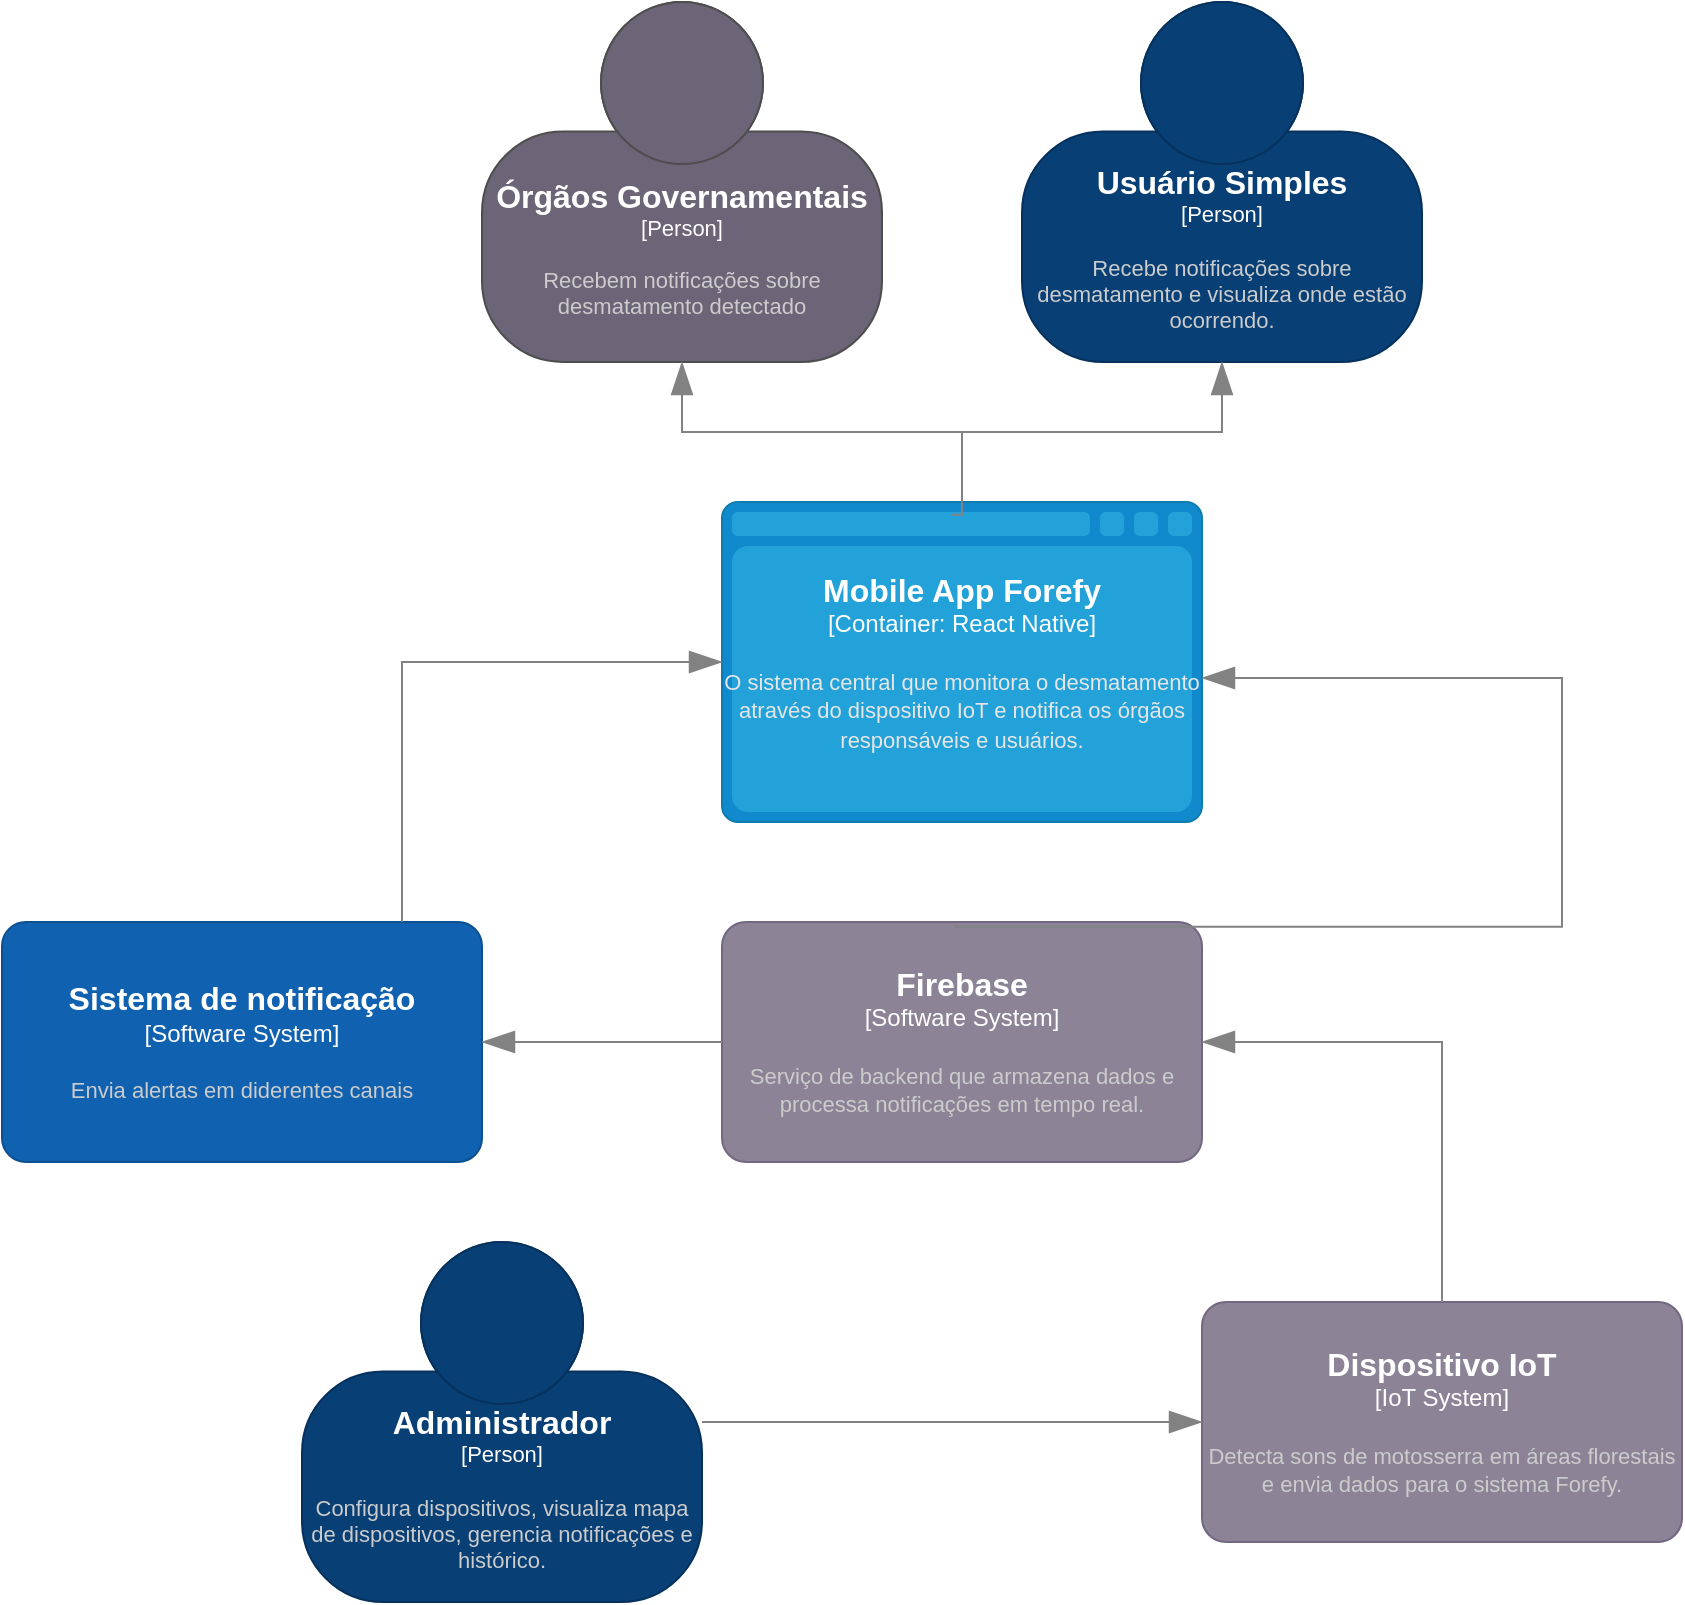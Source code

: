 <mxfile version="24.7.17">
  <diagram name="Página-1" id="lyPQtfbcKppLj8p_dFEn">
    <mxGraphModel dx="2963" dy="1282" grid="1" gridSize="10" guides="1" tooltips="1" connect="1" arrows="1" fold="1" page="1" pageScale="1" pageWidth="827" pageHeight="1169" math="0" shadow="0">
      <root>
        <mxCell id="0" />
        <mxCell id="1" parent="0" />
        <object placeholders="1" c4Name="Administrador" c4Type="Person" c4Description="Configura dispositivos, visualiza mapa de dispositivos, gerencia notificações e histórico." label="&lt;font style=&quot;font-size: 16px&quot;&gt;&lt;b&gt;%c4Name%&lt;/b&gt;&lt;/font&gt;&lt;div&gt;[%c4Type%]&lt;/div&gt;&lt;br&gt;&lt;div&gt;&lt;font style=&quot;font-size: 11px&quot;&gt;&lt;font color=&quot;#cccccc&quot;&gt;%c4Description%&lt;/font&gt;&lt;/div&gt;" id="VFuvf4gVk57fB-TS3eM9-1">
          <mxCell style="html=1;fontSize=11;dashed=0;whiteSpace=wrap;fillColor=#083F75;strokeColor=#06315C;fontColor=#ffffff;shape=mxgraph.c4.person2;align=center;metaEdit=1;points=[[0.5,0,0],[1,0.5,0],[1,0.75,0],[0.75,1,0],[0.5,1,0],[0.25,1,0],[0,0.75,0],[0,0.5,0]];resizable=0;" vertex="1" parent="1">
            <mxGeometry x="20" y="730" width="200" height="180" as="geometry" />
          </mxCell>
        </object>
        <object placeholders="1" c4Name="Usuário Simples" c4Type="Person" c4Description="Recebe notificações sobre desmatamento e visualiza onde estão ocorrendo." label="&lt;font style=&quot;font-size: 16px&quot;&gt;&lt;b&gt;%c4Name%&lt;/b&gt;&lt;/font&gt;&lt;div&gt;[%c4Type%]&lt;/div&gt;&lt;br&gt;&lt;div&gt;&lt;font style=&quot;font-size: 11px&quot;&gt;&lt;font color=&quot;#cccccc&quot;&gt;%c4Description%&lt;/font&gt;&lt;/div&gt;" id="VFuvf4gVk57fB-TS3eM9-2">
          <mxCell style="html=1;fontSize=11;dashed=0;whiteSpace=wrap;fillColor=#083F75;strokeColor=#06315C;fontColor=#ffffff;shape=mxgraph.c4.person2;align=center;metaEdit=1;points=[[0.5,0,0],[1,0.5,0],[1,0.75,0],[0.75,1,0],[0.5,1,0],[0.25,1,0],[0,0.75,0],[0,0.5,0]];resizable=0;" vertex="1" parent="1">
            <mxGeometry x="380" y="110" width="200" height="180" as="geometry" />
          </mxCell>
        </object>
        <object placeholders="1" c4Name="Órgãos Governamentais" c4Type="Person" c4Description="Recebem notificações sobre desmatamento detectado" label="&lt;font style=&quot;font-size: 16px&quot;&gt;&lt;b&gt;%c4Name%&lt;/b&gt;&lt;/font&gt;&lt;div&gt;[%c4Type%]&lt;/div&gt;&lt;br&gt;&lt;div&gt;&lt;font style=&quot;font-size: 11px&quot;&gt;&lt;font color=&quot;#cccccc&quot;&gt;%c4Description%&lt;/font&gt;&lt;/div&gt;" id="VFuvf4gVk57fB-TS3eM9-3">
          <mxCell style="html=1;fontSize=11;dashed=0;whiteSpace=wrap;fillColor=#6C6477;strokeColor=#4D4D4D;fontColor=#ffffff;shape=mxgraph.c4.person2;align=center;metaEdit=1;points=[[0.5,0,0],[1,0.5,0],[1,0.75,0],[0.75,1,0],[0.5,1,0],[0.25,1,0],[0,0.75,0],[0,0.5,0]];resizable=0;" vertex="1" parent="1">
            <mxGeometry x="110" y="110" width="200" height="180" as="geometry" />
          </mxCell>
        </object>
        <object placeholders="1" c4Name="Firebase" c4Type="Software System" c4Description="Serviço de backend que armazena dados e processa notificações em tempo real." label="&lt;font style=&quot;font-size: 16px&quot;&gt;&lt;b&gt;%c4Name%&lt;/b&gt;&lt;/font&gt;&lt;div&gt;[%c4Type%]&lt;/div&gt;&lt;br&gt;&lt;div&gt;&lt;font style=&quot;font-size: 11px&quot;&gt;&lt;font color=&quot;#cccccc&quot;&gt;%c4Description%&lt;/font&gt;&lt;/div&gt;" id="VFuvf4gVk57fB-TS3eM9-4">
          <mxCell style="rounded=1;whiteSpace=wrap;html=1;labelBackgroundColor=none;fillColor=#8C8496;fontColor=#ffffff;align=center;arcSize=10;strokeColor=#736782;metaEdit=1;resizable=0;points=[[0.25,0,0],[0.5,0,0],[0.75,0,0],[1,0.25,0],[1,0.5,0],[1,0.75,0],[0.75,1,0],[0.5,1,0],[0.25,1,0],[0,0.75,0],[0,0.5,0],[0,0.25,0]];" vertex="1" parent="1">
            <mxGeometry x="230" y="570" width="240" height="120" as="geometry" />
          </mxCell>
        </object>
        <object placeholders="1" c4Name="Mobile App Forefy" c4Type="Container" c4Technology="React Native" c4Description="O sistema central que monitora o desmatamento através do dispositivo IoT e notifica os órgãos responsáveis e usuários." label="&lt;font style=&quot;font-size: 16px&quot;&gt;&lt;b&gt;%c4Name%&lt;/b&gt;&lt;/font&gt;&lt;div&gt;[%c4Type%:&amp;nbsp;%c4Technology%]&lt;/div&gt;&lt;br&gt;&lt;div&gt;&lt;font style=&quot;font-size: 11px&quot;&gt;&lt;font color=&quot;#E6E6E6&quot;&gt;%c4Description%&lt;/font&gt;&lt;/div&gt;" id="VFuvf4gVk57fB-TS3eM9-5">
          <mxCell style="shape=mxgraph.c4.webBrowserContainer2;whiteSpace=wrap;html=1;boundedLbl=1;rounded=0;labelBackgroundColor=none;strokeColor=#118ACD;fillColor=#23A2D9;strokeColor=#118ACD;strokeColor2=#0E7DAD;fontSize=12;fontColor=#ffffff;align=center;metaEdit=1;points=[[0.5,0,0],[1,0.25,0],[1,0.5,0],[1,0.75,0],[0.5,1,0],[0,0.75,0],[0,0.5,0],[0,0.25,0]];resizable=0;" vertex="1" parent="1">
            <mxGeometry x="230" y="360" width="240" height="160" as="geometry" />
          </mxCell>
        </object>
        <object placeholders="1" c4Name="Dispositivo IoT" c4Type="IoT System" c4Description="Detecta sons de motosserra em áreas florestais e envia dados para o sistema Forefy." label="&lt;font style=&quot;font-size: 16px&quot;&gt;&lt;b&gt;%c4Name%&lt;/b&gt;&lt;/font&gt;&lt;div&gt;[%c4Type%]&lt;/div&gt;&lt;br&gt;&lt;div&gt;&lt;font style=&quot;font-size: 11px&quot;&gt;&lt;font color=&quot;#cccccc&quot;&gt;%c4Description%&lt;/font&gt;&lt;/div&gt;" id="VFuvf4gVk57fB-TS3eM9-6">
          <mxCell style="rounded=1;whiteSpace=wrap;html=1;labelBackgroundColor=none;fillColor=#8C8496;fontColor=#ffffff;align=center;arcSize=10;strokeColor=#736782;metaEdit=1;resizable=0;points=[[0.25,0,0],[0.5,0,0],[0.75,0,0],[1,0.25,0],[1,0.5,0],[1,0.75,0],[0.75,1,0],[0.5,1,0],[0.25,1,0],[0,0.75,0],[0,0.5,0],[0,0.25,0]];" vertex="1" parent="1">
            <mxGeometry x="470" y="760" width="240" height="120" as="geometry" />
          </mxCell>
        </object>
        <object placeholders="1" c4Type="Relationship" id="VFuvf4gVk57fB-TS3eM9-8">
          <mxCell style="endArrow=blockThin;html=1;fontSize=10;fontColor=#404040;strokeWidth=1;endFill=1;strokeColor=#828282;elbow=vertical;metaEdit=1;endSize=14;startSize=14;jumpStyle=arc;jumpSize=16;rounded=0;edgeStyle=orthogonalEdgeStyle;" edge="1" parent="1" source="VFuvf4gVk57fB-TS3eM9-6" target="VFuvf4gVk57fB-TS3eM9-4">
            <mxGeometry width="240" relative="1" as="geometry">
              <mxPoint x="250" y="610" as="sourcePoint" />
              <mxPoint x="490" y="610" as="targetPoint" />
              <Array as="points">
                <mxPoint x="440" y="630" />
              </Array>
            </mxGeometry>
          </mxCell>
        </object>
        <object placeholders="1" c4Type="Relationship" id="VFuvf4gVk57fB-TS3eM9-10">
          <mxCell style="endArrow=blockThin;html=1;fontSize=10;fontColor=#404040;strokeWidth=1;endFill=1;strokeColor=#828282;elbow=vertical;metaEdit=1;endSize=14;startSize=14;jumpStyle=arc;jumpSize=16;rounded=0;edgeStyle=orthogonalEdgeStyle;exitX=0.483;exitY=0.02;exitDx=0;exitDy=0;exitPerimeter=0;" edge="1" parent="1" source="VFuvf4gVk57fB-TS3eM9-4" target="VFuvf4gVk57fB-TS3eM9-5">
            <mxGeometry width="240" relative="1" as="geometry">
              <mxPoint x="250" y="610" as="sourcePoint" />
              <mxPoint x="490" y="610" as="targetPoint" />
              <Array as="points">
                <mxPoint x="650" y="572" />
                <mxPoint x="650" y="448" />
              </Array>
            </mxGeometry>
          </mxCell>
        </object>
        <object placeholders="1" c4Type="Relationship" id="VFuvf4gVk57fB-TS3eM9-11">
          <mxCell style="endArrow=blockThin;html=1;fontSize=10;fontColor=#404040;strokeWidth=1;endFill=1;strokeColor=#828282;elbow=vertical;metaEdit=1;endSize=14;startSize=14;jumpStyle=arc;jumpSize=16;rounded=0;edgeStyle=orthogonalEdgeStyle;" edge="1" parent="1" source="VFuvf4gVk57fB-TS3eM9-5" target="VFuvf4gVk57fB-TS3eM9-3">
            <mxGeometry width="240" relative="1" as="geometry">
              <mxPoint x="250" y="330" as="sourcePoint" />
              <mxPoint x="490" y="330" as="targetPoint" />
            </mxGeometry>
          </mxCell>
        </object>
        <object placeholders="1" c4Type="Relationship" id="VFuvf4gVk57fB-TS3eM9-12">
          <mxCell style="endArrow=blockThin;html=1;fontSize=10;fontColor=#404040;strokeWidth=1;endFill=1;strokeColor=#828282;elbow=vertical;metaEdit=1;endSize=14;startSize=14;jumpStyle=arc;jumpSize=16;rounded=0;edgeStyle=orthogonalEdgeStyle;exitX=0.478;exitY=0.04;exitDx=0;exitDy=0;exitPerimeter=0;" edge="1" parent="1" source="VFuvf4gVk57fB-TS3eM9-5" target="VFuvf4gVk57fB-TS3eM9-2">
            <mxGeometry width="240" relative="1" as="geometry">
              <mxPoint x="250" y="330" as="sourcePoint" />
              <mxPoint x="490" y="330" as="targetPoint" />
              <Array as="points">
                <mxPoint x="350" y="366" />
                <mxPoint x="350" y="325" />
                <mxPoint x="480" y="325" />
              </Array>
            </mxGeometry>
          </mxCell>
        </object>
        <object placeholders="1" c4Type="Relationship" id="VFuvf4gVk57fB-TS3eM9-13">
          <mxCell style="endArrow=blockThin;html=1;fontSize=10;fontColor=#404040;strokeWidth=1;endFill=1;strokeColor=#828282;elbow=vertical;metaEdit=1;endSize=14;startSize=14;jumpStyle=arc;jumpSize=16;rounded=0;edgeStyle=orthogonalEdgeStyle;" edge="1" parent="1" source="VFuvf4gVk57fB-TS3eM9-1" target="VFuvf4gVk57fB-TS3eM9-6">
            <mxGeometry width="240" relative="1" as="geometry">
              <mxPoint x="210" y="790" as="sourcePoint" />
              <mxPoint x="450" y="790" as="targetPoint" />
            </mxGeometry>
          </mxCell>
        </object>
        <object placeholders="1" c4Name="Sistema de notificação" c4Type="Software System" c4Description="Envia alertas em diderentes canais" label="&lt;font style=&quot;font-size: 16px&quot;&gt;&lt;b&gt;%c4Name%&lt;/b&gt;&lt;/font&gt;&lt;div&gt;[%c4Type%]&lt;/div&gt;&lt;br&gt;&lt;div&gt;&lt;font style=&quot;font-size: 11px&quot;&gt;&lt;font color=&quot;#cccccc&quot;&gt;%c4Description%&lt;/font&gt;&lt;/div&gt;" id="VFuvf4gVk57fB-TS3eM9-14">
          <mxCell style="rounded=1;whiteSpace=wrap;html=1;labelBackgroundColor=none;fillColor=#1061B0;fontColor=#ffffff;align=center;arcSize=10;strokeColor=#0D5091;metaEdit=1;resizable=0;points=[[0.25,0,0],[0.5,0,0],[0.75,0,0],[1,0.25,0],[1,0.5,0],[1,0.75,0],[0.75,1,0],[0.5,1,0],[0.25,1,0],[0,0.75,0],[0,0.5,0],[0,0.25,0]];" vertex="1" parent="1">
            <mxGeometry x="-130" y="570" width="240" height="120" as="geometry" />
          </mxCell>
        </object>
        <object placeholders="1" c4Type="Relationship" id="VFuvf4gVk57fB-TS3eM9-15">
          <mxCell style="endArrow=blockThin;html=1;fontSize=10;fontColor=#404040;strokeWidth=1;endFill=1;strokeColor=#828282;elbow=vertical;metaEdit=1;endSize=14;startSize=14;jumpStyle=arc;jumpSize=16;rounded=0;edgeStyle=orthogonalEdgeStyle;" edge="1" parent="1" source="VFuvf4gVk57fB-TS3eM9-4" target="VFuvf4gVk57fB-TS3eM9-14">
            <mxGeometry width="240" relative="1" as="geometry">
              <mxPoint x="210" y="490" as="sourcePoint" />
              <mxPoint x="450" y="490" as="targetPoint" />
            </mxGeometry>
          </mxCell>
        </object>
        <object placeholders="1" c4Type="Relationship" id="VFuvf4gVk57fB-TS3eM9-16">
          <mxCell style="endArrow=blockThin;html=1;fontSize=10;fontColor=#404040;strokeWidth=1;endFill=1;strokeColor=#828282;elbow=vertical;metaEdit=1;endSize=14;startSize=14;jumpStyle=arc;jumpSize=16;rounded=0;edgeStyle=orthogonalEdgeStyle;" edge="1" parent="1" source="VFuvf4gVk57fB-TS3eM9-14" target="VFuvf4gVk57fB-TS3eM9-5">
            <mxGeometry width="240" relative="1" as="geometry">
              <mxPoint x="140" y="570" as="sourcePoint" />
              <mxPoint x="380" y="570" as="targetPoint" />
              <Array as="points">
                <mxPoint x="70" y="440" />
                <mxPoint x="70" y="440" />
              </Array>
            </mxGeometry>
          </mxCell>
        </object>
      </root>
    </mxGraphModel>
  </diagram>
</mxfile>
